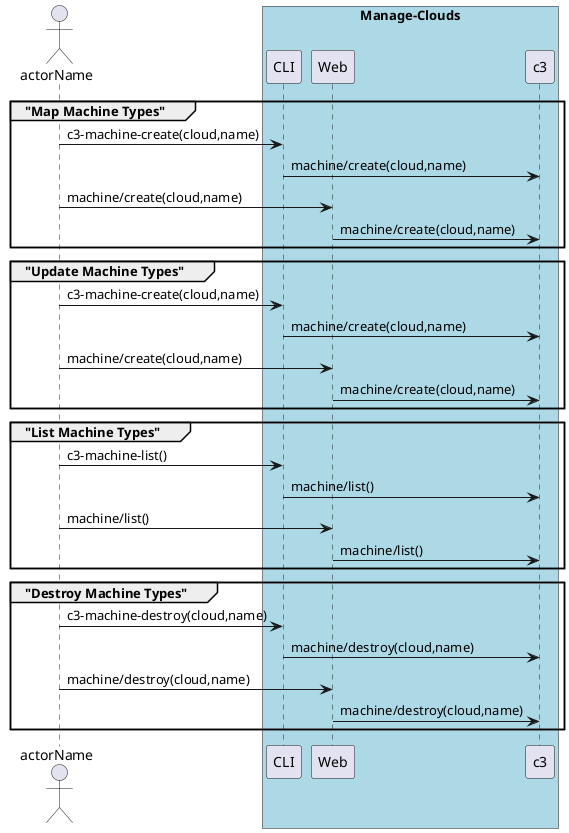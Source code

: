 @startuml
Actor "actorName" as A

box "Manage-Clouds" #lightblue
participant CLI as CLI
participant Web as Web
participant "c3" as S

group "Map Machine Types"
    A -> CLI : c3-machine-create(cloud,name)
    CLI -> S : machine/create(cloud,name)
    A -> Web : machine/create(cloud,name)
    Web -> S : machine/create(cloud,name)
end

group "Update Machine Types"
    A -> CLI : c3-machine-create(cloud,name)
    CLI -> S : machine/create(cloud,name)
    A -> Web : machine/create(cloud,name)
    Web -> S : machine/create(cloud,name)
end

group "List Machine Types"
    A -> CLI : c3-machine-list()
    CLI -> S : machine/list()
    A -> Web : machine/list()
    Web -> S : machine/list()
end

group "Destroy Machine Types"
    A -> CLI : c3-machine-destroy(cloud,name)
    CLI -> S : machine/destroy(cloud,name)
    A -> Web : machine/destroy(cloud,name)
    Web -> S : machine/destroy(cloud,name)
end

end box

@enduml
